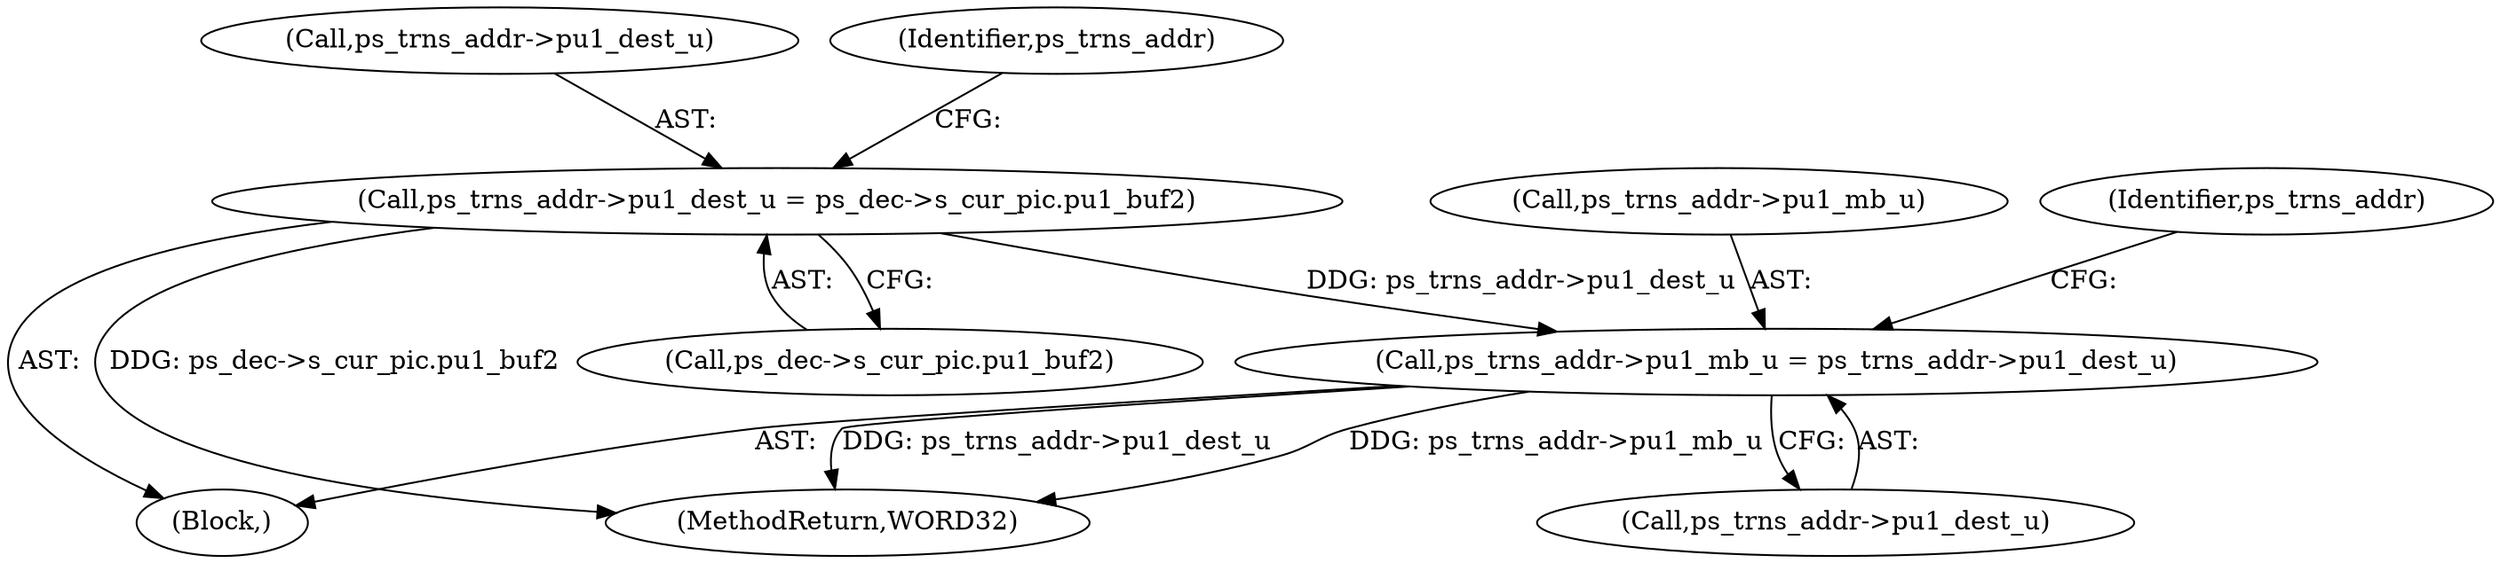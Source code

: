 digraph "0_Android_8b5fd8f24eba5dd19ab2f80ea11a9125aa882ae2@pointer" {
"1002152" [label="(Call,ps_trns_addr->pu1_dest_u = ps_dec->s_cur_pic.pu1_buf2)"];
"1002177" [label="(Call,ps_trns_addr->pu1_mb_u = ps_trns_addr->pu1_dest_u)"];
"1002544" [label="(MethodReturn,WORD32)"];
"1002095" [label="(Block,)"];
"1002186" [label="(Identifier,ps_trns_addr)"];
"1002153" [label="(Call,ps_trns_addr->pu1_dest_u)"];
"1002152" [label="(Call,ps_trns_addr->pu1_dest_u = ps_dec->s_cur_pic.pu1_buf2)"];
"1002178" [label="(Call,ps_trns_addr->pu1_mb_u)"];
"1002156" [label="(Call,ps_dec->s_cur_pic.pu1_buf2)"];
"1002181" [label="(Call,ps_trns_addr->pu1_dest_u)"];
"1002163" [label="(Identifier,ps_trns_addr)"];
"1002177" [label="(Call,ps_trns_addr->pu1_mb_u = ps_trns_addr->pu1_dest_u)"];
"1002152" -> "1002095"  [label="AST: "];
"1002152" -> "1002156"  [label="CFG: "];
"1002153" -> "1002152"  [label="AST: "];
"1002156" -> "1002152"  [label="AST: "];
"1002163" -> "1002152"  [label="CFG: "];
"1002152" -> "1002544"  [label="DDG: ps_dec->s_cur_pic.pu1_buf2"];
"1002152" -> "1002177"  [label="DDG: ps_trns_addr->pu1_dest_u"];
"1002177" -> "1002095"  [label="AST: "];
"1002177" -> "1002181"  [label="CFG: "];
"1002178" -> "1002177"  [label="AST: "];
"1002181" -> "1002177"  [label="AST: "];
"1002186" -> "1002177"  [label="CFG: "];
"1002177" -> "1002544"  [label="DDG: ps_trns_addr->pu1_mb_u"];
"1002177" -> "1002544"  [label="DDG: ps_trns_addr->pu1_dest_u"];
}
